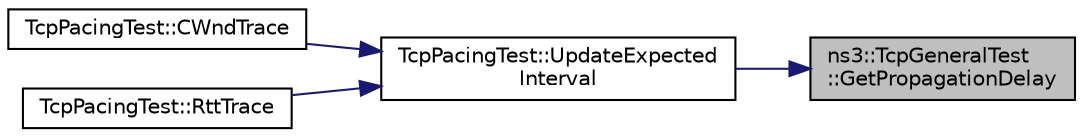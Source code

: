 digraph "ns3::TcpGeneralTest::GetPropagationDelay"
{
 // LATEX_PDF_SIZE
  edge [fontname="Helvetica",fontsize="10",labelfontname="Helvetica",labelfontsize="10"];
  node [fontname="Helvetica",fontsize="10",shape=record];
  rankdir="RL";
  Node1 [label="ns3::TcpGeneralTest\l::GetPropagationDelay",height=0.2,width=0.4,color="black", fillcolor="grey75", style="filled", fontcolor="black",tooltip="Get the channel Propagation Delay."];
  Node1 -> Node2 [dir="back",color="midnightblue",fontsize="10",style="solid",fontname="Helvetica"];
  Node2 [label="TcpPacingTest::UpdateExpected\lInterval",height=0.2,width=0.4,color="black", fillcolor="white", style="filled",URL="$class_tcp_pacing_test.html#a8fdc406040b28db3bcea98f440fba6bc",tooltip="Update the expected interval at which next packet will be sent."];
  Node2 -> Node3 [dir="back",color="midnightblue",fontsize="10",style="solid",fontname="Helvetica"];
  Node3 [label="TcpPacingTest::CWndTrace",height=0.2,width=0.4,color="black", fillcolor="white", style="filled",URL="$class_tcp_pacing_test.html#a0ffdf26becb1a21f3bd61830871bff07",tooltip="Tracks the congestion window changes."];
  Node2 -> Node4 [dir="back",color="midnightblue",fontsize="10",style="solid",fontname="Helvetica"];
  Node4 [label="TcpPacingTest::RttTrace",height=0.2,width=0.4,color="black", fillcolor="white", style="filled",URL="$class_tcp_pacing_test.html#a1db4570c171fd5dc0346523557e3bd47",tooltip="Rtt changes."];
}
